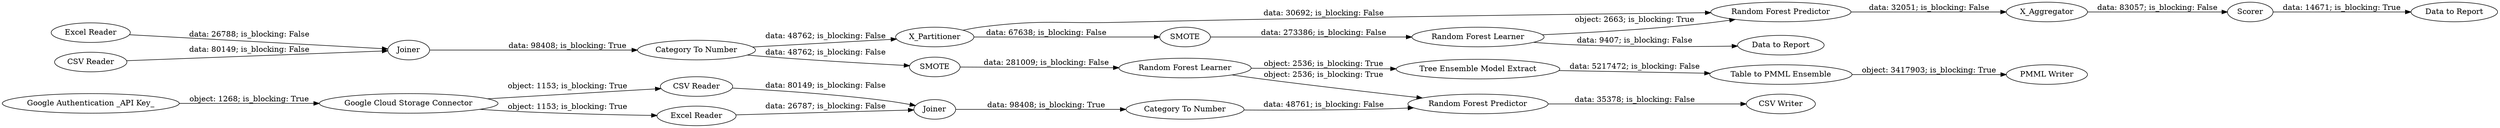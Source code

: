 digraph {
	"-4209773891754701911_16" [label=Scorer]
	"-4209773891754701911_29" [label=Joiner]
	"-4209773891754701911_26" [label="PMML Writer"]
	"-4209773891754701911_33" [label="Random Forest Predictor"]
	"-4209773891754701911_14" [label=X_Partitioner]
	"-4209773891754701911_3" [label=Joiner]
	"-4209773891754701911_32" [label="Excel Reader"]
	"-4209773891754701911_12" [label="Excel Reader"]
	"-4209773891754701911_36" [label="Data to Report"]
	"-4209773891754701911_10" [label="Google Authentication _API Key_"]
	"-4209773891754701911_31" [label="CSV Reader"]
	"-4209773891754701911_27" [label="Table to PMML Ensemble"]
	"-4209773891754701911_9" [label="Google Cloud Storage Connector"]
	"-4209773891754701911_18" [label=SMOTE]
	"-4209773891754701911_25" [label=SMOTE]
	"-4209773891754701911_35" [label="Data to Report"]
	"-4209773891754701911_24" [label="Random Forest Learner"]
	"-4209773891754701911_30" [label="Category To Number"]
	"-4209773891754701911_13" [label="Category To Number"]
	"-4209773891754701911_6" [label="Random Forest Learner"]
	"-4209773891754701911_28" [label="Tree Ensemble Model Extract"]
	"-4209773891754701911_7" [label="Random Forest Predictor"]
	"-4209773891754701911_11" [label="CSV Reader"]
	"-4209773891754701911_34" [label="CSV Writer"]
	"-4209773891754701911_15" [label=X_Aggregator]
	"-4209773891754701911_18" -> "-4209773891754701911_6" [label="data: 273386; is_blocking: False"]
	"-4209773891754701911_31" -> "-4209773891754701911_29" [label="data: 80149; is_blocking: False"]
	"-4209773891754701911_24" -> "-4209773891754701911_33" [label="object: 2536; is_blocking: True"]
	"-4209773891754701911_14" -> "-4209773891754701911_18" [label="data: 67638; is_blocking: False"]
	"-4209773891754701911_9" -> "-4209773891754701911_12" [label="object: 1153; is_blocking: True"]
	"-4209773891754701911_6" -> "-4209773891754701911_7" [label="object: 2663; is_blocking: True"]
	"-4209773891754701911_6" -> "-4209773891754701911_36" [label="data: 9407; is_blocking: False"]
	"-4209773891754701911_9" -> "-4209773891754701911_11" [label="object: 1153; is_blocking: True"]
	"-4209773891754701911_24" -> "-4209773891754701911_28" [label="object: 2536; is_blocking: True"]
	"-4209773891754701911_25" -> "-4209773891754701911_24" [label="data: 281009; is_blocking: False"]
	"-4209773891754701911_16" -> "-4209773891754701911_35" [label="data: 14671; is_blocking: True"]
	"-4209773891754701911_29" -> "-4209773891754701911_30" [label="data: 98408; is_blocking: True"]
	"-4209773891754701911_27" -> "-4209773891754701911_26" [label="object: 3417903; is_blocking: True"]
	"-4209773891754701911_28" -> "-4209773891754701911_27" [label="data: 5217472; is_blocking: False"]
	"-4209773891754701911_30" -> "-4209773891754701911_25" [label="data: 48762; is_blocking: False"]
	"-4209773891754701911_3" -> "-4209773891754701911_13" [label="data: 98408; is_blocking: True"]
	"-4209773891754701911_14" -> "-4209773891754701911_7" [label="data: 30692; is_blocking: False"]
	"-4209773891754701911_7" -> "-4209773891754701911_15" [label="data: 32051; is_blocking: False"]
	"-4209773891754701911_13" -> "-4209773891754701911_33" [label="data: 48761; is_blocking: False"]
	"-4209773891754701911_15" -> "-4209773891754701911_16" [label="data: 83057; is_blocking: False"]
	"-4209773891754701911_32" -> "-4209773891754701911_29" [label="data: 26788; is_blocking: False"]
	"-4209773891754701911_12" -> "-4209773891754701911_3" [label="data: 26787; is_blocking: False"]
	"-4209773891754701911_33" -> "-4209773891754701911_34" [label="data: 35378; is_blocking: False"]
	"-4209773891754701911_11" -> "-4209773891754701911_3" [label="data: 80149; is_blocking: False"]
	"-4209773891754701911_30" -> "-4209773891754701911_14" [label="data: 48762; is_blocking: False"]
	"-4209773891754701911_10" -> "-4209773891754701911_9" [label="object: 1268; is_blocking: True"]
	rankdir=LR
}
